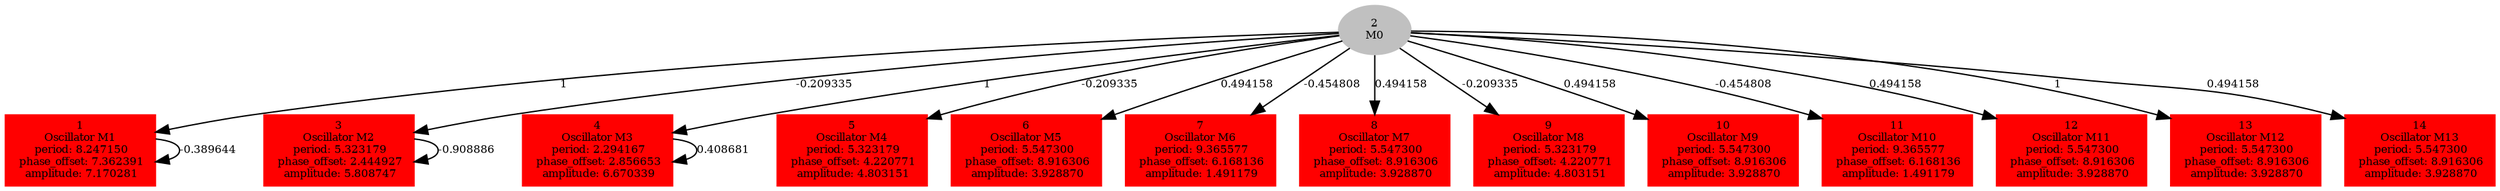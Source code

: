  digraph g{ forcelabels=true;
1 [label=<1<BR />Oscillator M1<BR /> period: 8.247150<BR /> phase_offset: 7.362391<BR /> amplitude: 7.170281>, shape=box,color=red,style=filled,fontsize=8];2[label=<2<BR/>M0>,color="grey",style=filled,fontsize=8];
3 [label=<3<BR />Oscillator M2<BR /> period: 5.323179<BR /> phase_offset: 2.444927<BR /> amplitude: 5.808747>, shape=box,color=red,style=filled,fontsize=8];4 [label=<4<BR />Oscillator M3<BR /> period: 2.294167<BR /> phase_offset: 2.856653<BR /> amplitude: 6.670339>, shape=box,color=red,style=filled,fontsize=8];5 [label=<5<BR />Oscillator M4<BR /> period: 5.323179<BR /> phase_offset: 4.220771<BR /> amplitude: 4.803151>, shape=box,color=red,style=filled,fontsize=8];6 [label=<6<BR />Oscillator M5<BR /> period: 5.547300<BR /> phase_offset: 8.916306<BR /> amplitude: 3.928870>, shape=box,color=red,style=filled,fontsize=8];7 [label=<7<BR />Oscillator M6<BR /> period: 9.365577<BR /> phase_offset: 6.168136<BR /> amplitude: 1.491179>, shape=box,color=red,style=filled,fontsize=8];8 [label=<8<BR />Oscillator M7<BR /> period: 5.547300<BR /> phase_offset: 8.916306<BR /> amplitude: 3.928870>, shape=box,color=red,style=filled,fontsize=8];9 [label=<9<BR />Oscillator M8<BR /> period: 5.323179<BR /> phase_offset: 4.220771<BR /> amplitude: 4.803151>, shape=box,color=red,style=filled,fontsize=8];10 [label=<10<BR />Oscillator M9<BR /> period: 5.547300<BR /> phase_offset: 8.916306<BR /> amplitude: 3.928870>, shape=box,color=red,style=filled,fontsize=8];11 [label=<11<BR />Oscillator M10<BR /> period: 9.365577<BR /> phase_offset: 6.168136<BR /> amplitude: 1.491179>, shape=box,color=red,style=filled,fontsize=8];12 [label=<12<BR />Oscillator M11<BR /> period: 5.547300<BR /> phase_offset: 8.916306<BR /> amplitude: 3.928870>, shape=box,color=red,style=filled,fontsize=8];13 [label=<13<BR />Oscillator M12<BR /> period: 5.547300<BR /> phase_offset: 8.916306<BR /> amplitude: 3.928870>, shape=box,color=red,style=filled,fontsize=8];14 [label=<14<BR />Oscillator M13<BR /> period: 5.547300<BR /> phase_offset: 8.916306<BR /> amplitude: 3.928870>, shape=box,color=red,style=filled,fontsize=8];1 -> 1[label="-0.389644 ",fontsize="8"];
2 -> 1[label="1 ",fontsize="8"];
2 -> 3[label="-0.209335 ",fontsize="8"];
2 -> 4[label="1 ",fontsize="8"];
2 -> 5[label="-0.209335 ",fontsize="8"];
2 -> 6[label="0.494158 ",fontsize="8"];
2 -> 7[label="-0.454808 ",fontsize="8"];
2 -> 8[label="0.494158 ",fontsize="8"];
2 -> 9[label="-0.209335 ",fontsize="8"];
2 -> 10[label="0.494158 ",fontsize="8"];
2 -> 11[label="-0.454808 ",fontsize="8"];
2 -> 12[label="0.494158 ",fontsize="8"];
2 -> 13[label="1 ",fontsize="8"];
2 -> 14[label="0.494158 ",fontsize="8"];
3 -> 3[label="-0.908886 ",fontsize="8"];
4 -> 4[label="0.408681 ",fontsize="8"];
 }
